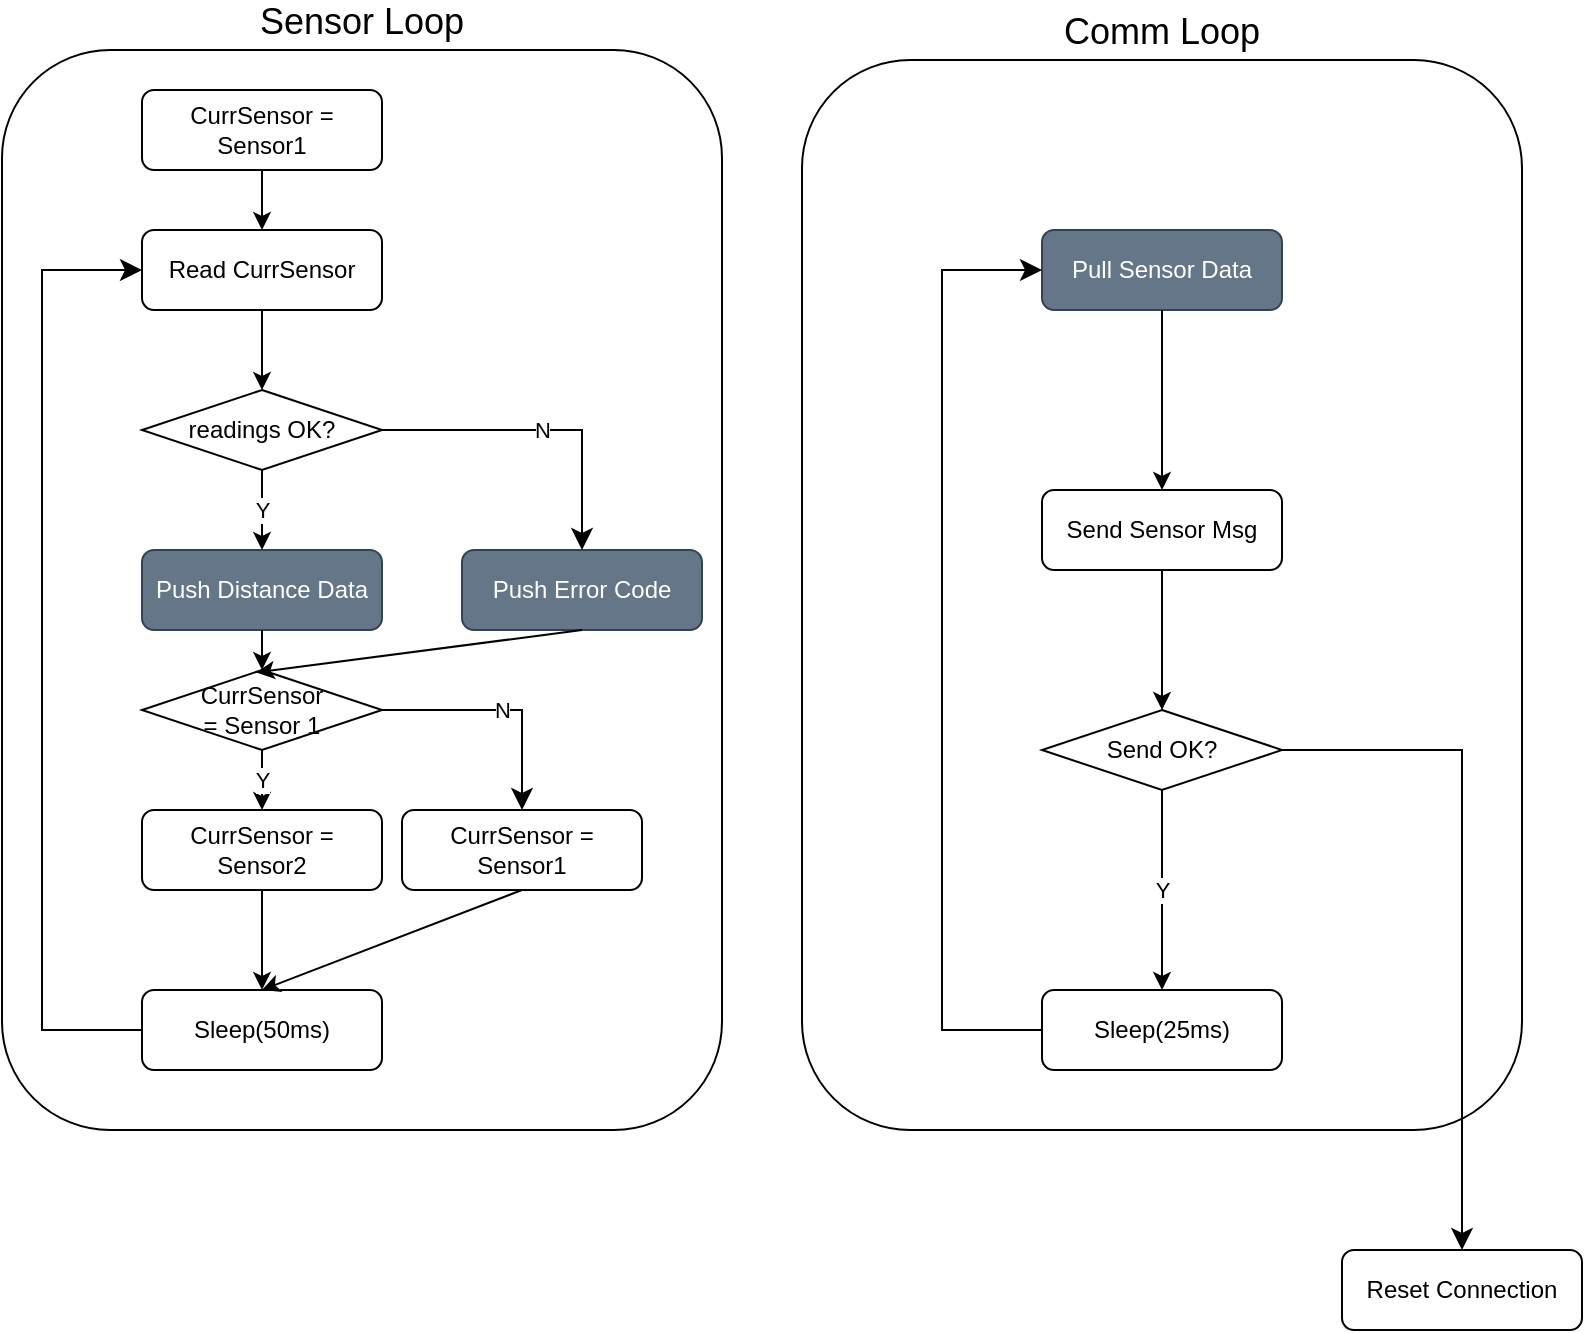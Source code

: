 <mxfile version="28.1.2">
  <diagram name="Page-1" id="aooEiAu2dfl19m0xiO69">
    <mxGraphModel dx="1614" dy="980" grid="1" gridSize="10" guides="1" tooltips="1" connect="1" arrows="1" fold="1" page="1" pageScale="1" pageWidth="850" pageHeight="1100" math="0" shadow="0">
      <root>
        <mxCell id="0" />
        <mxCell id="1" parent="0" />
        <mxCell id="sJgQpIho9xvy41IPUXsB-41" value="Comm Loop" style="rounded=1;whiteSpace=wrap;html=1;fontSize=18;labelPosition=center;verticalLabelPosition=top;align=center;verticalAlign=bottom;" parent="1" vertex="1">
          <mxGeometry x="440" y="45" width="360" height="535" as="geometry" />
        </mxCell>
        <mxCell id="sJgQpIho9xvy41IPUXsB-1" value="Sensor Loop" style="rounded=1;whiteSpace=wrap;html=1;fontSize=18;labelPosition=center;verticalLabelPosition=top;align=center;verticalAlign=bottom;" parent="1" vertex="1">
          <mxGeometry x="40" y="40" width="360" height="540" as="geometry" />
        </mxCell>
        <mxCell id="sJgQpIho9xvy41IPUXsB-25" value="Reset Connection" style="rounded=1;whiteSpace=wrap;html=1;" parent="1" vertex="1">
          <mxGeometry x="710" y="640" width="120" height="40" as="geometry" />
        </mxCell>
        <mxCell id="sJgQpIho9xvy41IPUXsB-47" value="" style="edgeStyle=elbowEdgeStyle;elbow=vertical;endArrow=classic;html=1;curved=0;rounded=0;endSize=8;startSize=8;exitX=1;exitY=0.5;exitDx=0;exitDy=0;entryDx=0;entryDy=0;entryX=0.5;entryY=0;" parent="1" source="sJgQpIho9xvy41IPUXsB-35" target="sJgQpIho9xvy41IPUXsB-25" edge="1">
          <mxGeometry x="0.294" y="-20" width="50" height="50" relative="1" as="geometry">
            <mxPoint x="680" y="170" as="sourcePoint" />
            <mxPoint x="770" y="640" as="targetPoint" />
            <Array as="points">
              <mxPoint x="730" y="390" />
            </Array>
            <mxPoint x="20" y="-20" as="offset" />
          </mxGeometry>
        </mxCell>
        <mxCell id="sJgQpIho9xvy41IPUXsB-23" value="Pull Sensor Data" style="rounded=1;whiteSpace=wrap;html=1;fillColor=#647687;fontColor=#ffffff;strokeColor=#314354;" parent="1" vertex="1">
          <mxGeometry x="560" y="130" width="120" height="40" as="geometry" />
        </mxCell>
        <mxCell id="sJgQpIho9xvy41IPUXsB-27" value="Send Sensor Msg" style="rounded=1;whiteSpace=wrap;html=1;" parent="1" vertex="1">
          <mxGeometry x="560" y="260" width="120" height="40" as="geometry" />
        </mxCell>
        <mxCell id="sJgQpIho9xvy41IPUXsB-28" value="" style="endArrow=classic;html=1;rounded=0;entryX=0.5;entryY=0;entryDx=0;entryDy=0;exitX=0.5;exitY=1;exitDx=0;exitDy=0;" parent="1" source="sJgQpIho9xvy41IPUXsB-23" target="sJgQpIho9xvy41IPUXsB-27" edge="1">
          <mxGeometry width="50" height="50" relative="1" as="geometry">
            <mxPoint x="1070" y="450" as="sourcePoint" />
            <mxPoint x="1070" y="490" as="targetPoint" />
          </mxGeometry>
        </mxCell>
        <mxCell id="sJgQpIho9xvy41IPUXsB-35" value="Send OK?" style="rhombus;whiteSpace=wrap;html=1;" parent="1" vertex="1">
          <mxGeometry x="560" y="370" width="120" height="40" as="geometry" />
        </mxCell>
        <mxCell id="sJgQpIho9xvy41IPUXsB-36" value="" style="endArrow=classic;html=1;rounded=0;entryX=0.5;entryY=0;entryDx=0;entryDy=0;exitX=0.5;exitY=1;exitDx=0;exitDy=0;" parent="1" source="sJgQpIho9xvy41IPUXsB-27" target="sJgQpIho9xvy41IPUXsB-35" edge="1">
          <mxGeometry width="50" height="50" relative="1" as="geometry">
            <mxPoint x="870" y="540" as="sourcePoint" />
            <mxPoint x="870" y="580" as="targetPoint" />
          </mxGeometry>
        </mxCell>
        <mxCell id="sJgQpIho9xvy41IPUXsB-37" value="Sleep(25ms)" style="rounded=1;whiteSpace=wrap;html=1;" parent="1" vertex="1">
          <mxGeometry x="560" y="510" width="120" height="40" as="geometry" />
        </mxCell>
        <mxCell id="sJgQpIho9xvy41IPUXsB-39" value="Y" style="endArrow=classic;html=1;rounded=0;entryX=0.5;entryY=0;entryDx=0;entryDy=0;exitX=0.5;exitY=1;exitDx=0;exitDy=0;" parent="1" source="sJgQpIho9xvy41IPUXsB-35" target="sJgQpIho9xvy41IPUXsB-37" edge="1">
          <mxGeometry width="50" height="50" relative="1" as="geometry">
            <mxPoint x="820" y="470" as="sourcePoint" />
            <mxPoint x="820" y="490" as="targetPoint" />
          </mxGeometry>
        </mxCell>
        <mxCell id="4bRWeZhwy8BrwtGxy9DD-9" value="CurrSensor =&lt;div&gt;Sensor1&lt;/div&gt;" style="rounded=1;whiteSpace=wrap;html=1;" parent="1" vertex="1">
          <mxGeometry x="110" y="60" width="120" height="40" as="geometry" />
        </mxCell>
        <mxCell id="sJgQpIho9xvy41IPUXsB-2" value="Read CurrSensor" style="rounded=1;whiteSpace=wrap;html=1;" parent="1" vertex="1">
          <mxGeometry x="110" y="130" width="120" height="40" as="geometry" />
        </mxCell>
        <mxCell id="sJgQpIho9xvy41IPUXsB-4" value="" style="endArrow=classic;html=1;rounded=0;entryX=0.5;entryY=0;entryDx=0;entryDy=0;exitX=0.5;exitY=1;exitDx=0;exitDy=0;" parent="1" source="sJgQpIho9xvy41IPUXsB-2" edge="1">
          <mxGeometry width="50" height="50" relative="1" as="geometry">
            <mxPoint x="190" y="100" as="sourcePoint" />
            <mxPoint x="170" y="210" as="targetPoint" />
          </mxGeometry>
        </mxCell>
        <mxCell id="sJgQpIho9xvy41IPUXsB-7" value="readings&amp;nbsp;&lt;span style=&quot;background-color: transparent; color: light-dark(rgb(0, 0, 0), rgb(255, 255, 255));&quot;&gt;OK?&lt;/span&gt;" style="rhombus;whiteSpace=wrap;html=1;" parent="1" vertex="1">
          <mxGeometry x="110" y="210" width="120" height="40" as="geometry" />
        </mxCell>
        <mxCell id="sJgQpIho9xvy41IPUXsB-8" value="Push Distance Data" style="rounded=1;whiteSpace=wrap;html=1;fillColor=#647687;fontColor=#ffffff;strokeColor=#314354;" parent="1" vertex="1">
          <mxGeometry x="110" y="290" width="120" height="40" as="geometry" />
        </mxCell>
        <mxCell id="sJgQpIho9xvy41IPUXsB-9" value="Y" style="endArrow=classic;html=1;rounded=0;entryX=0.5;entryY=0;entryDx=0;entryDy=0;exitX=0.5;exitY=1;exitDx=0;exitDy=0;" parent="1" source="sJgQpIho9xvy41IPUXsB-7" target="sJgQpIho9xvy41IPUXsB-8" edge="1">
          <mxGeometry width="50" height="50" relative="1" as="geometry">
            <mxPoint x="340" y="330" as="sourcePoint" />
            <mxPoint x="340" y="370" as="targetPoint" />
          </mxGeometry>
        </mxCell>
        <mxCell id="sJgQpIho9xvy41IPUXsB-10" value="Push Error Code" style="rounded=1;whiteSpace=wrap;html=1;fillColor=#647687;fontColor=#ffffff;strokeColor=#314354;" parent="1" vertex="1">
          <mxGeometry x="270" y="290" width="120" height="40" as="geometry" />
        </mxCell>
        <mxCell id="sJgQpIho9xvy41IPUXsB-11" value="N" style="edgeStyle=elbowEdgeStyle;elbow=vertical;endArrow=classic;html=1;curved=0;rounded=0;endSize=8;startSize=8;entryX=0.5;entryY=0;entryDx=0;entryDy=0;exitX=1;exitY=0.5;exitDx=0;exitDy=0;" parent="1" source="sJgQpIho9xvy41IPUXsB-7" target="sJgQpIho9xvy41IPUXsB-10" edge="1">
          <mxGeometry width="50" height="50" relative="1" as="geometry">
            <mxPoint x="190" y="620" as="sourcePoint" />
            <mxPoint x="240" y="570" as="targetPoint" />
            <Array as="points">
              <mxPoint x="290" y="230" />
            </Array>
          </mxGeometry>
        </mxCell>
        <mxCell id="sJgQpIho9xvy41IPUXsB-12" value="Sleep(50ms)" style="rounded=1;whiteSpace=wrap;html=1;" parent="1" vertex="1">
          <mxGeometry x="110" y="510" width="120" height="40" as="geometry" />
        </mxCell>
        <mxCell id="sJgQpIho9xvy41IPUXsB-13" value="Y" style="endArrow=classic;html=1;rounded=0;exitX=0.5;exitY=1;exitDx=0;exitDy=0;" parent="1" source="4bRWeZhwy8BrwtGxy9DD-1" target="4bRWeZhwy8BrwtGxy9DD-4" edge="1">
          <mxGeometry width="50" height="50" relative="1" as="geometry">
            <mxPoint x="170" y="380" as="sourcePoint" />
            <mxPoint x="310" y="490" as="targetPoint" />
          </mxGeometry>
        </mxCell>
        <mxCell id="sJgQpIho9xvy41IPUXsB-15" value="" style="edgeStyle=elbowEdgeStyle;elbow=vertical;endArrow=classic;html=1;curved=0;rounded=0;endSize=8;startSize=8;entryX=0;entryY=0.5;entryDx=0;entryDy=0;exitX=0;exitY=0.5;exitDx=0;exitDy=0;" parent="1" source="sJgQpIho9xvy41IPUXsB-12" target="sJgQpIho9xvy41IPUXsB-2" edge="1">
          <mxGeometry width="50" height="50" relative="1" as="geometry">
            <mxPoint y="450" as="sourcePoint" />
            <mxPoint x="70" y="140" as="targetPoint" />
            <Array as="points">
              <mxPoint x="60" y="290" />
            </Array>
          </mxGeometry>
        </mxCell>
        <mxCell id="4bRWeZhwy8BrwtGxy9DD-1" value="CurrSensor&lt;div&gt;= Sensor 1&lt;/div&gt;" style="rhombus;whiteSpace=wrap;html=1;" parent="1" vertex="1">
          <mxGeometry x="110" y="350" width="120" height="40" as="geometry" />
        </mxCell>
        <mxCell id="4bRWeZhwy8BrwtGxy9DD-2" value="" style="endArrow=classic;html=1;rounded=0;exitX=0.5;exitY=1;exitDx=0;exitDy=0;entryX=0.5;entryY=0;entryDx=0;entryDy=0;" parent="1" source="sJgQpIho9xvy41IPUXsB-8" target="4bRWeZhwy8BrwtGxy9DD-1" edge="1">
          <mxGeometry width="50" height="50" relative="1" as="geometry">
            <mxPoint x="200" y="200" as="sourcePoint" />
            <mxPoint x="200" y="240" as="targetPoint" />
          </mxGeometry>
        </mxCell>
        <mxCell id="4bRWeZhwy8BrwtGxy9DD-3" value="" style="endArrow=classic;html=1;rounded=0;entryX=0.477;entryY=0.03;entryDx=0;entryDy=0;entryPerimeter=0;" parent="1" target="4bRWeZhwy8BrwtGxy9DD-1" edge="1">
          <mxGeometry width="50" height="50" relative="1" as="geometry">
            <mxPoint x="330" y="330" as="sourcePoint" />
            <mxPoint x="310" y="370" as="targetPoint" />
          </mxGeometry>
        </mxCell>
        <mxCell id="4bRWeZhwy8BrwtGxy9DD-4" value="CurrSensor =&lt;div&gt;Sensor2&lt;/div&gt;" style="rounded=1;whiteSpace=wrap;html=1;" parent="1" vertex="1">
          <mxGeometry x="110" y="420" width="120" height="40" as="geometry" />
        </mxCell>
        <mxCell id="4bRWeZhwy8BrwtGxy9DD-5" value="CurrSensor =&lt;div&gt;Sensor1&lt;/div&gt;" style="rounded=1;whiteSpace=wrap;html=1;" parent="1" vertex="1">
          <mxGeometry x="240" y="420" width="120" height="40" as="geometry" />
        </mxCell>
        <mxCell id="4bRWeZhwy8BrwtGxy9DD-6" value="N" style="edgeStyle=elbowEdgeStyle;elbow=vertical;endArrow=classic;html=1;curved=0;rounded=0;endSize=8;startSize=8;exitX=1;exitY=0.5;exitDx=0;exitDy=0;entryX=0.5;entryY=0;entryDx=0;entryDy=0;" parent="1" source="4bRWeZhwy8BrwtGxy9DD-1" target="4bRWeZhwy8BrwtGxy9DD-5" edge="1">
          <mxGeometry width="50" height="50" relative="1" as="geometry">
            <mxPoint x="300" y="260" as="sourcePoint" />
            <mxPoint x="400" y="320" as="targetPoint" />
            <Array as="points">
              <mxPoint x="270" y="370" />
            </Array>
          </mxGeometry>
        </mxCell>
        <mxCell id="4bRWeZhwy8BrwtGxy9DD-7" value="" style="endArrow=classic;html=1;rounded=0;entryX=0.5;entryY=0;entryDx=0;entryDy=0;exitX=0.5;exitY=1;exitDx=0;exitDy=0;" parent="1" source="4bRWeZhwy8BrwtGxy9DD-4" target="sJgQpIho9xvy41IPUXsB-12" edge="1">
          <mxGeometry width="50" height="50" relative="1" as="geometry">
            <mxPoint x="200" y="210" as="sourcePoint" />
            <mxPoint x="200" y="250" as="targetPoint" />
          </mxGeometry>
        </mxCell>
        <mxCell id="4bRWeZhwy8BrwtGxy9DD-8" value="" style="endArrow=classic;html=1;rounded=0;entryX=0.5;entryY=0;entryDx=0;entryDy=0;exitX=0.5;exitY=1;exitDx=0;exitDy=0;" parent="1" source="4bRWeZhwy8BrwtGxy9DD-5" target="sJgQpIho9xvy41IPUXsB-12" edge="1">
          <mxGeometry width="50" height="50" relative="1" as="geometry">
            <mxPoint x="180" y="470" as="sourcePoint" />
            <mxPoint x="180" y="520" as="targetPoint" />
          </mxGeometry>
        </mxCell>
        <mxCell id="4bRWeZhwy8BrwtGxy9DD-11" value="" style="endArrow=classic;html=1;rounded=0;exitX=0.5;exitY=1;exitDx=0;exitDy=0;" parent="1" source="4bRWeZhwy8BrwtGxy9DD-9" target="sJgQpIho9xvy41IPUXsB-2" edge="1">
          <mxGeometry width="50" height="50" relative="1" as="geometry">
            <mxPoint x="260" y="220" as="sourcePoint" />
            <mxPoint x="260" y="260" as="targetPoint" />
          </mxGeometry>
        </mxCell>
        <mxCell id="4bRWeZhwy8BrwtGxy9DD-12" value="" style="edgeStyle=elbowEdgeStyle;elbow=vertical;endArrow=classic;html=1;curved=0;rounded=0;endSize=8;startSize=8;exitX=0;exitY=0.5;exitDx=0;exitDy=0;" parent="1" source="sJgQpIho9xvy41IPUXsB-37" target="sJgQpIho9xvy41IPUXsB-23" edge="1">
          <mxGeometry width="50" height="50" relative="1" as="geometry">
            <mxPoint x="330" y="1020" as="sourcePoint" />
            <mxPoint x="330" y="640" as="targetPoint" />
            <Array as="points">
              <mxPoint x="510" y="400" />
            </Array>
          </mxGeometry>
        </mxCell>
      </root>
    </mxGraphModel>
  </diagram>
</mxfile>
